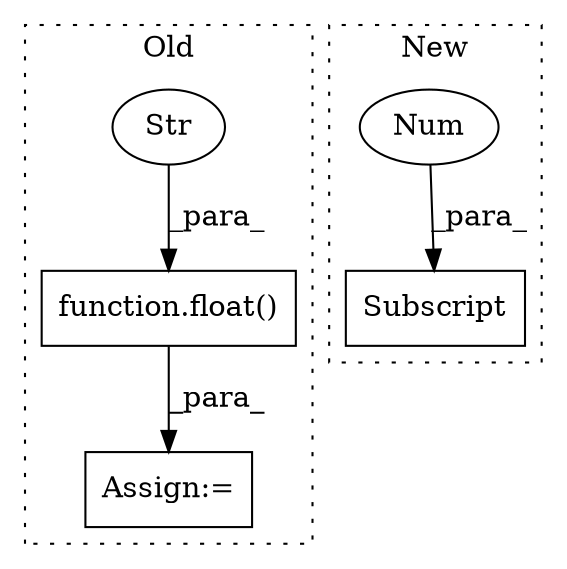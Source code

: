 digraph G {
subgraph cluster0 {
1 [label="function.float()" a="75" s="2084,2095" l="6,1" shape="box"];
3 [label="Assign:=" a="68" s="2081" l="3" shape="box"];
5 [label="Str" a="66" s="2090" l="5" shape="ellipse"];
label = "Old";
style="dotted";
}
subgraph cluster1 {
2 [label="Subscript" a="63" s="1441,0" l="13,0" shape="box"];
4 [label="Num" a="76" s="1452" l="1" shape="ellipse"];
label = "New";
style="dotted";
}
1 -> 3 [label="_para_"];
4 -> 2 [label="_para_"];
5 -> 1 [label="_para_"];
}